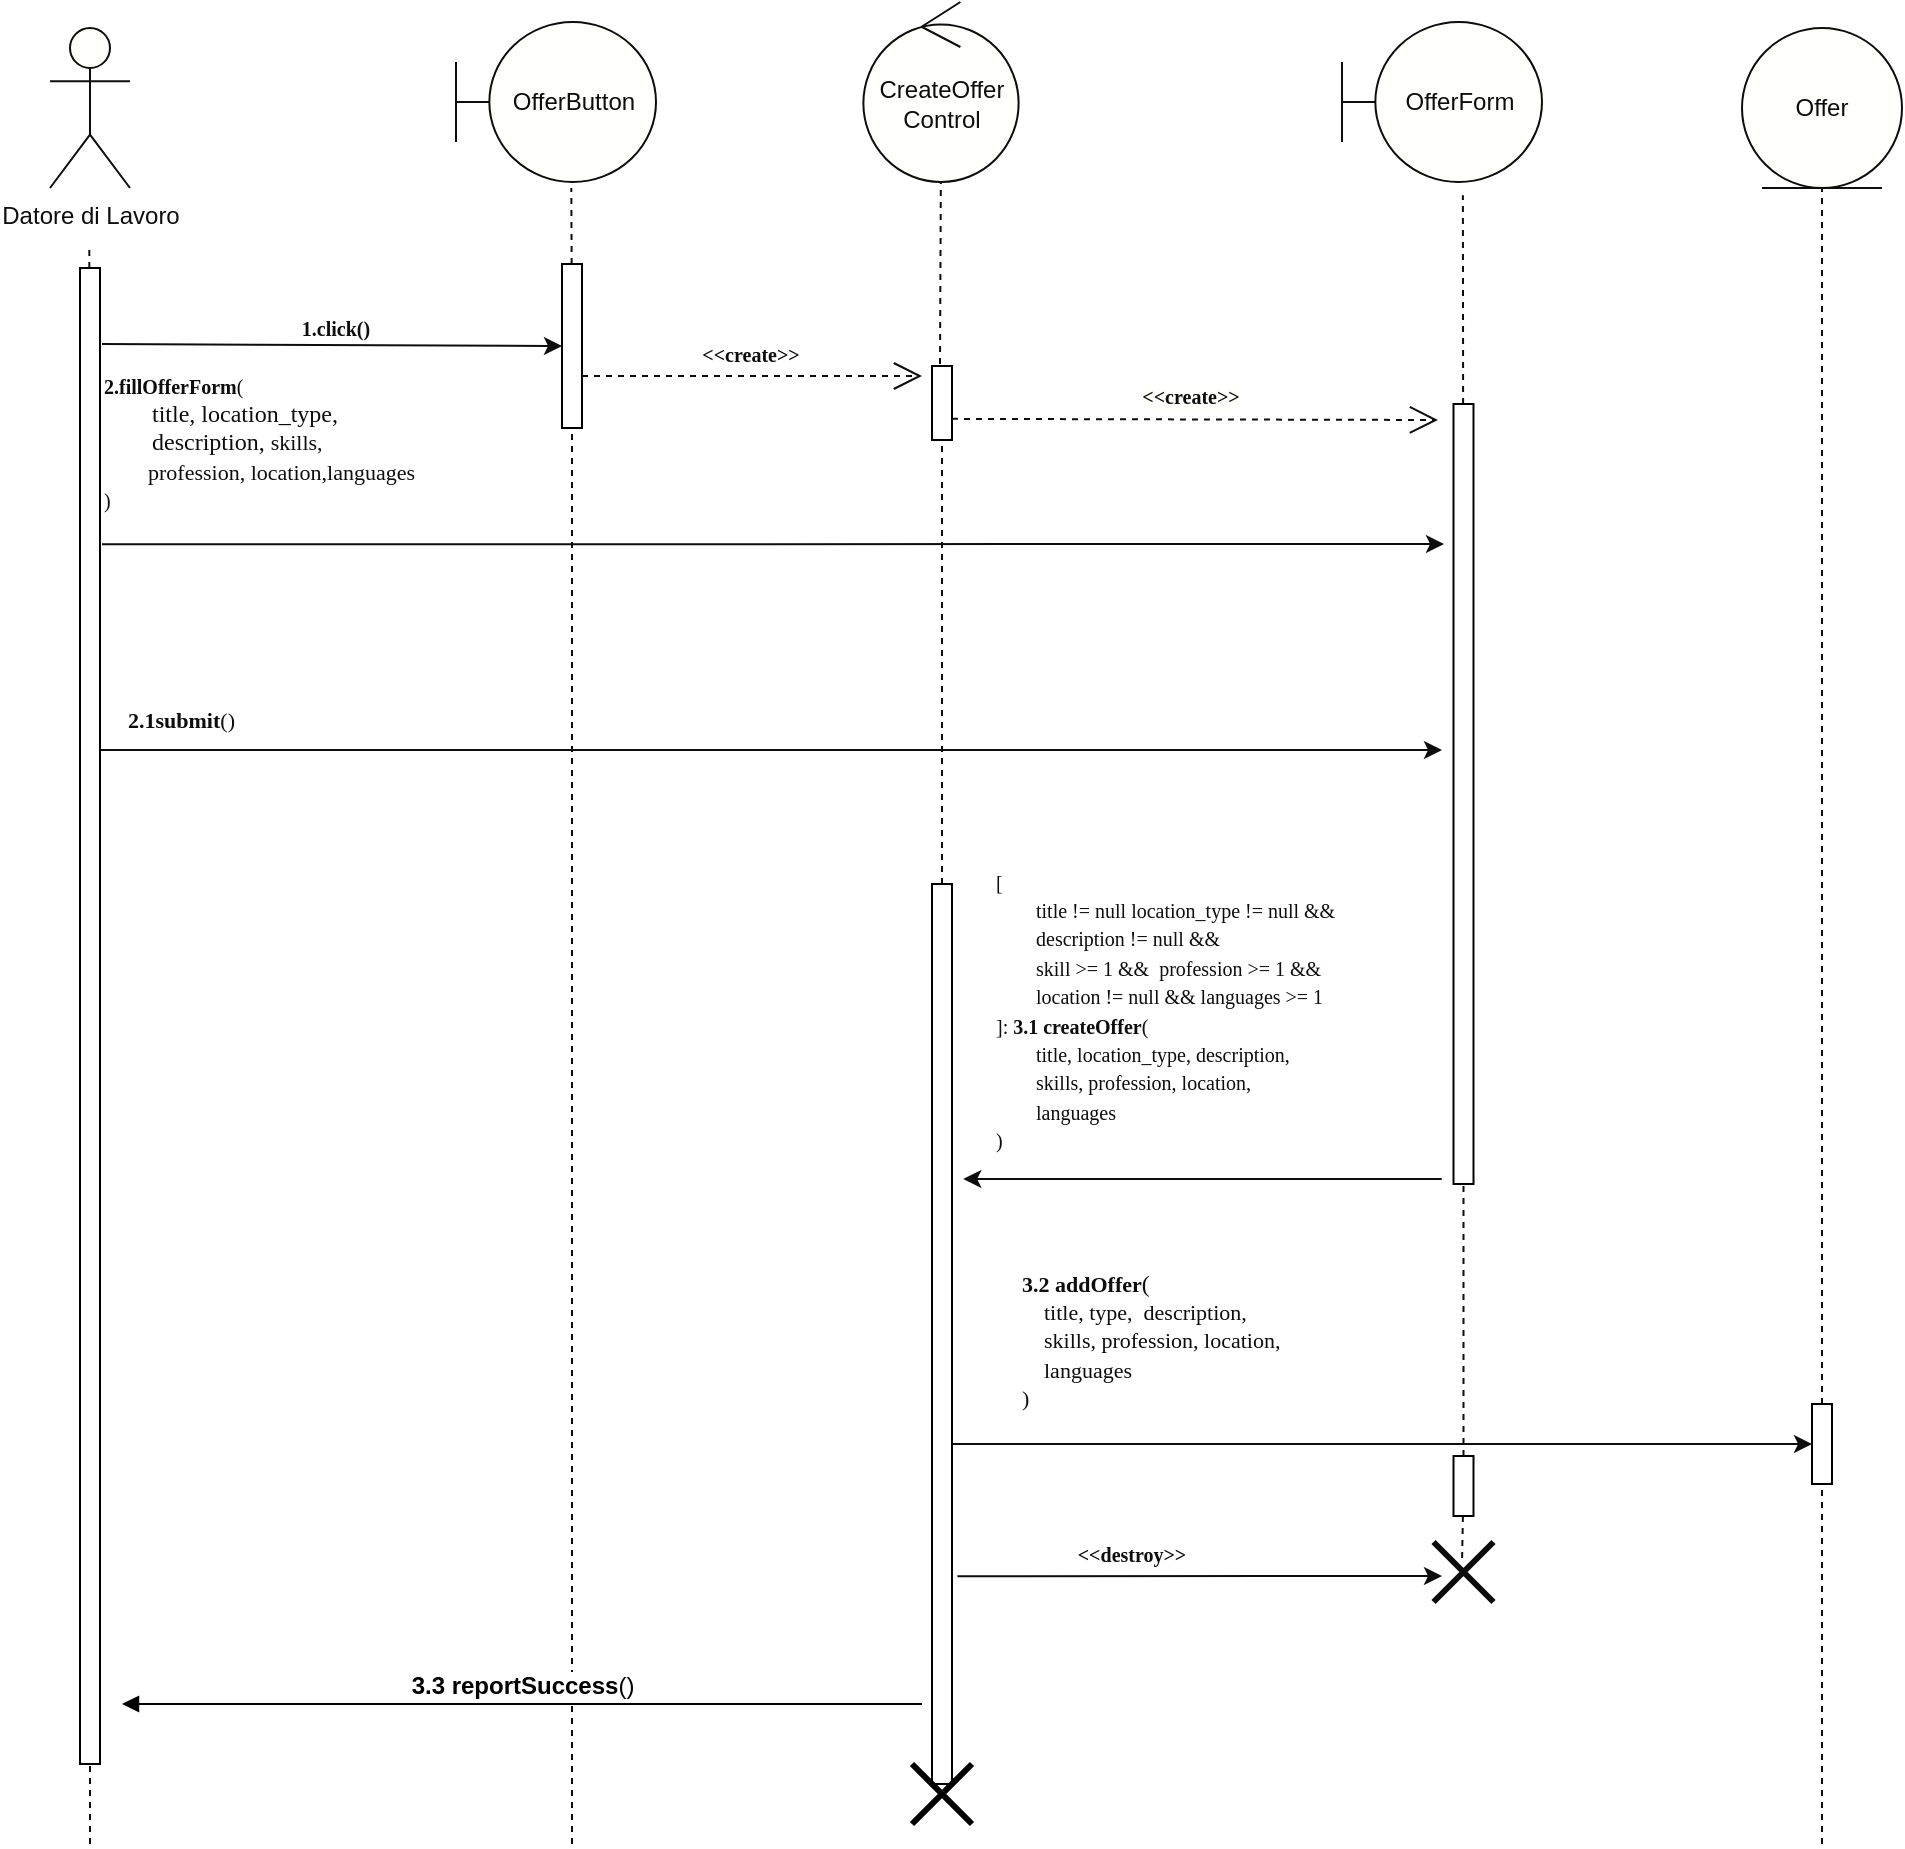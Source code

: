 <mxfile version="23.1.1" type="device">
  <diagram name="Pagina-1" id="gTgShQ79xlWHM4BhMIFA">
    <mxGraphModel dx="1224" dy="810" grid="1" gridSize="10" guides="1" tooltips="1" connect="1" arrows="1" fold="1" page="1" pageScale="1" pageWidth="1169" pageHeight="827" math="0" shadow="0">
      <root>
        <mxCell id="0" />
        <mxCell id="1" parent="0" />
        <mxCell id="1OhWma3IbFcb_nB9q1dT-1" value="&lt;font color=&quot;#0d0d0d&quot;&gt;Datore di Lavoro&lt;/font&gt;" style="shape=umlActor;verticalLabelPosition=bottom;verticalAlign=top;html=1;fillColor=#FFFFFC;strokeColor=#0D0D0D;" parent="1" vertex="1">
          <mxGeometry x="114" y="52" width="40" height="80" as="geometry" />
        </mxCell>
        <mxCell id="1OhWma3IbFcb_nB9q1dT-13" value="" style="endArrow=none;dashed=1;html=1;rounded=0;strokeColor=#0D0D0D;" parent="1" source="1OhWma3IbFcb_nB9q1dT-21" edge="1">
          <mxGeometry width="50" height="50" relative="1" as="geometry">
            <mxPoint x="374.66" y="572" as="sourcePoint" />
            <mxPoint x="374.66" y="132" as="targetPoint" />
          </mxGeometry>
        </mxCell>
        <mxCell id="1OhWma3IbFcb_nB9q1dT-14" value="" style="endArrow=none;dashed=1;html=1;rounded=0;entryX=0.499;entryY=0.996;entryDx=0;entryDy=0;strokeColor=#0D0D0D;entryPerimeter=0;" parent="1" target="1OhWma3IbFcb_nB9q1dT-37" edge="1">
          <mxGeometry width="50" height="50" relative="1" as="geometry">
            <mxPoint x="559" y="220" as="sourcePoint" />
            <mxPoint x="559.539" y="129.0" as="targetPoint" />
          </mxGeometry>
        </mxCell>
        <mxCell id="1OhWma3IbFcb_nB9q1dT-15" value="" style="endArrow=none;dashed=1;html=1;rounded=0;strokeColor=#0D0D0D;entryX=0.587;entryY=1.046;entryDx=0;entryDy=0;entryPerimeter=0;" parent="1" source="1OhWma3IbFcb_nB9q1dT-30" edge="1">
          <mxGeometry width="50" height="50" relative="1" as="geometry">
            <mxPoint x="820.75" y="608" as="sourcePoint" />
            <mxPoint x="820.45" y="135.68" as="targetPoint" />
          </mxGeometry>
        </mxCell>
        <mxCell id="1OhWma3IbFcb_nB9q1dT-16" value="" style="endArrow=none;dashed=1;html=1;rounded=0;entryX=0.5;entryY=1;entryDx=0;entryDy=0;strokeColor=#0D0D0D;" parent="1" source="1OhWma3IbFcb_nB9q1dT-52" target="1OhWma3IbFcb_nB9q1dT-36" edge="1">
          <mxGeometry width="50" height="50" relative="1" as="geometry">
            <mxPoint x="990" y="727" as="sourcePoint" />
            <mxPoint x="989.58" y="297" as="targetPoint" />
          </mxGeometry>
        </mxCell>
        <mxCell id="1OhWma3IbFcb_nB9q1dT-17" value="" style="endArrow=none;dashed=1;html=1;rounded=0;strokeColor=#0D0D0D;" parent="1" source="1OhWma3IbFcb_nB9q1dT-18" edge="1">
          <mxGeometry width="50" height="50" relative="1" as="geometry">
            <mxPoint x="133.66" y="602" as="sourcePoint" />
            <mxPoint x="133.66" y="162" as="targetPoint" />
          </mxGeometry>
        </mxCell>
        <mxCell id="1OhWma3IbFcb_nB9q1dT-19" value="" style="endArrow=none;dashed=1;html=1;rounded=0;strokeColor=#0D0D0D;" parent="1" target="1OhWma3IbFcb_nB9q1dT-18" edge="1">
          <mxGeometry width="50" height="50" relative="1" as="geometry">
            <mxPoint x="134" y="960" as="sourcePoint" />
            <mxPoint x="133.66" y="162" as="targetPoint" />
          </mxGeometry>
        </mxCell>
        <mxCell id="1OhWma3IbFcb_nB9q1dT-18" value="" style="rounded=0;whiteSpace=wrap;html=1;fillColor=none;" parent="1" vertex="1">
          <mxGeometry x="129" y="172" width="10" height="748" as="geometry" />
        </mxCell>
        <mxCell id="1OhWma3IbFcb_nB9q1dT-20" value="" style="endArrow=classic;html=1;rounded=0;strokeColor=#0D0D0D;entryX=0;entryY=0.5;entryDx=0;entryDy=0;" parent="1" target="1OhWma3IbFcb_nB9q1dT-21" edge="1">
          <mxGeometry width="50" height="50" relative="1" as="geometry">
            <mxPoint x="140" y="210" as="sourcePoint" />
            <mxPoint x="284" y="212" as="targetPoint" />
          </mxGeometry>
        </mxCell>
        <mxCell id="1OhWma3IbFcb_nB9q1dT-22" value="" style="endArrow=none;dashed=1;html=1;rounded=0;strokeColor=#0D0D0D;" parent="1" target="1OhWma3IbFcb_nB9q1dT-21" edge="1">
          <mxGeometry width="50" height="50" relative="1" as="geometry">
            <mxPoint x="375" y="960" as="sourcePoint" />
            <mxPoint x="374.66" y="132" as="targetPoint" />
          </mxGeometry>
        </mxCell>
        <mxCell id="1OhWma3IbFcb_nB9q1dT-21" value="" style="rounded=0;whiteSpace=wrap;html=1;strokeColor=default;fillColor=none;" parent="1" vertex="1">
          <mxGeometry x="370" y="170" width="10" height="82" as="geometry" />
        </mxCell>
        <mxCell id="1OhWma3IbFcb_nB9q1dT-23" value="&lt;span style=&quot;font-size: 10px;&quot;&gt;&lt;b style=&quot;&quot;&gt;&lt;font face=&quot;Verdana&quot;&gt;1.click()&lt;/font&gt;&lt;/b&gt;&lt;/span&gt;" style="text;html=1;strokeColor=none;fillColor=none;align=center;verticalAlign=middle;whiteSpace=wrap;rounded=0;fontColor=#0D0D0D;" parent="1" vertex="1">
          <mxGeometry x="236.75" y="196" width="40" height="11" as="geometry" />
        </mxCell>
        <mxCell id="1OhWma3IbFcb_nB9q1dT-25" value="" style="endArrow=none;dashed=1;html=1;rounded=0;strokeColor=#0D0D0D;" parent="1" source="1OhWma3IbFcb_nB9q1dT-35" target="1OhWma3IbFcb_nB9q1dT-24" edge="1">
          <mxGeometry width="50" height="50" relative="1" as="geometry">
            <mxPoint x="559.75" y="946" as="sourcePoint" />
            <mxPoint x="559.66" y="178" as="targetPoint" />
          </mxGeometry>
        </mxCell>
        <mxCell id="1OhWma3IbFcb_nB9q1dT-24" value="" style="rounded=0;whiteSpace=wrap;html=1;strokeColor=default;fillColor=none;" parent="1" vertex="1">
          <mxGeometry x="555" y="221" width="10" height="37" as="geometry" />
        </mxCell>
        <mxCell id="1OhWma3IbFcb_nB9q1dT-26" value="" style="endArrow=classic;html=1;rounded=0;fontColor=#0D0D0D;strokeColor=#0D0D0D;" parent="1" edge="1">
          <mxGeometry width="50" height="50" relative="1" as="geometry">
            <mxPoint x="140" y="310.16" as="sourcePoint" />
            <mxPoint x="811" y="310" as="targetPoint" />
          </mxGeometry>
        </mxCell>
        <mxCell id="1OhWma3IbFcb_nB9q1dT-28" value="&lt;font color=&quot;#0d0d0d&quot; style=&quot;font-size: 10px;&quot; face=&quot;Verdana&quot;&gt;&lt;b&gt;&amp;lt;&amp;lt;create&amp;gt;&amp;gt;&lt;/b&gt;&lt;/font&gt;" style="endArrow=open;endSize=12;dashed=1;html=1;rounded=0;strokeColor=#0D0D0D;labelBackgroundColor=none;" parent="1" edge="1">
          <mxGeometry x="-0.016" y="11" width="160" relative="1" as="geometry">
            <mxPoint x="380" y="226.0" as="sourcePoint" />
            <mxPoint x="550" y="226" as="targetPoint" />
            <mxPoint as="offset" />
          </mxGeometry>
        </mxCell>
        <mxCell id="1OhWma3IbFcb_nB9q1dT-29" value="&lt;font style=&quot;font-size: 10px;&quot; face=&quot;Verdana&quot;&gt;&lt;b&gt;&amp;lt;&amp;lt;create&amp;gt;&amp;gt;&lt;/b&gt;&lt;/font&gt;" style="endArrow=open;endSize=12;dashed=1;html=1;rounded=0;strokeColor=#0D0D0D;fontColor=#0D0D0D;labelBackgroundColor=#FFFFFC;" parent="1" edge="1">
          <mxGeometry x="-0.019" y="12" width="160" relative="1" as="geometry">
            <mxPoint x="565" y="247.43" as="sourcePoint" />
            <mxPoint x="808" y="248" as="targetPoint" />
            <mxPoint as="offset" />
          </mxGeometry>
        </mxCell>
        <mxCell id="1OhWma3IbFcb_nB9q1dT-31" value="" style="endArrow=none;dashed=1;html=1;rounded=0;strokeColor=#0D0D0D;" parent="1" source="1OhWma3IbFcb_nB9q1dT-56" target="1OhWma3IbFcb_nB9q1dT-30" edge="1">
          <mxGeometry width="50" height="50" relative="1" as="geometry">
            <mxPoint x="820.75" y="687" as="sourcePoint" />
            <mxPoint x="820.41" y="168" as="targetPoint" />
          </mxGeometry>
        </mxCell>
        <mxCell id="1OhWma3IbFcb_nB9q1dT-30" value="" style="rounded=0;whiteSpace=wrap;html=1;strokeColor=default;fillColor=none;" parent="1" vertex="1">
          <mxGeometry x="815.75" y="240" width="10" height="390" as="geometry" />
        </mxCell>
        <mxCell id="1OhWma3IbFcb_nB9q1dT-32" value="&lt;font face=&quot;Verdana&quot;&gt;&lt;font style=&quot;font-size: 10px;&quot;&gt;&lt;b style=&quot;&quot;&gt;2.fillOfferForm&lt;/b&gt;(&lt;br&gt;&lt;/font&gt;&lt;span style=&quot;white-space: pre;&quot;&gt;&#x9;&lt;/span&gt;title, location_type,&lt;br&gt;&lt;span style=&quot;white-space: pre;&quot;&gt;&#x9;&lt;/span&gt;description,&amp;nbsp;&lt;span style=&quot;font-size: 11px;&quot;&gt;skills,&lt;br&gt;&lt;span style=&quot;white-space: pre;&quot;&gt;&#x9;&lt;/span&gt;profession, location,&lt;/span&gt;&lt;span style=&quot;font-size: 11px;&quot;&gt;languages&lt;/span&gt;&lt;font style=&quot;font-size: 10px;&quot;&gt;&lt;br&gt;)&lt;/font&gt;&lt;/font&gt;" style="text;html=1;strokeColor=none;fillColor=none;align=left;verticalAlign=middle;whiteSpace=wrap;rounded=0;labelBackgroundColor=none;fontColor=#0D0D0D;" parent="1" vertex="1">
          <mxGeometry x="139" y="230" width="240" height="58" as="geometry" />
        </mxCell>
        <mxCell id="1OhWma3IbFcb_nB9q1dT-33" value="" style="endArrow=classic;html=1;rounded=0;strokeColor=#0D0D0D;" parent="1" edge="1">
          <mxGeometry width="50" height="50" relative="1" as="geometry">
            <mxPoint x="139" y="413" as="sourcePoint" />
            <mxPoint x="810" y="413" as="targetPoint" />
          </mxGeometry>
        </mxCell>
        <mxCell id="1OhWma3IbFcb_nB9q1dT-34" value="&lt;font face=&quot;Verdana&quot; style=&quot;font-size: 11px;&quot;&gt;&lt;b style=&quot;&quot;&gt;2.1submit&lt;/b&gt;()&lt;/font&gt;" style="text;html=1;strokeColor=none;fillColor=none;align=left;verticalAlign=middle;whiteSpace=wrap;rounded=0;fontColor=#0D0D0D;" parent="1" vertex="1">
          <mxGeometry x="150.75" y="382" width="86" height="32" as="geometry" />
        </mxCell>
        <mxCell id="1OhWma3IbFcb_nB9q1dT-36" value="Offer" style="ellipse;shape=umlEntity;whiteSpace=wrap;html=1;strokeColor=#0D0D0D;fontColor=#0D0D0D;fillColor=#FFFFFC;" parent="1" vertex="1">
          <mxGeometry x="960" y="52" width="80" height="80" as="geometry" />
        </mxCell>
        <mxCell id="1OhWma3IbFcb_nB9q1dT-37" value="CreateOffer&lt;br&gt;Control" style="ellipse;shape=umlControl;whiteSpace=wrap;html=1;strokeColor=#0D0D0D;fontColor=#0D0D0D;fillColor=#FFFFFC;" parent="1" vertex="1">
          <mxGeometry x="520.69" y="39" width="77.62" height="90" as="geometry" />
        </mxCell>
        <mxCell id="1OhWma3IbFcb_nB9q1dT-38" value="&lt;font color=&quot;#0d0d0d&quot;&gt;OfferButton&lt;/font&gt;" style="shape=umlBoundary;whiteSpace=wrap;html=1;strokeColor=#0D0D0D;fillColor=#FFFFFC;" parent="1" vertex="1">
          <mxGeometry x="317" y="49" width="100" height="80" as="geometry" />
        </mxCell>
        <mxCell id="1OhWma3IbFcb_nB9q1dT-39" value="OfferForm" style="shape=umlBoundary;whiteSpace=wrap;html=1;strokeColor=#0D0D0D;fontColor=#0D0D0D;fillColor=#FFFFFC;" parent="1" vertex="1">
          <mxGeometry x="760" y="49" width="100" height="80" as="geometry" />
        </mxCell>
        <mxCell id="1OhWma3IbFcb_nB9q1dT-41" value="&lt;font face=&quot;Verdana&quot;&gt;&lt;font style=&quot;font-size: 10px;&quot;&gt;[ &lt;br&gt;&lt;span style=&quot;white-space: pre;&quot;&gt;&#x9;&lt;/span&gt;title != null location_type != null &amp;amp;&amp;amp; &lt;span style=&quot;white-space: pre;&quot;&gt;&#x9;&lt;/span&gt;description != null &amp;amp;&amp;amp;&lt;br&gt;&lt;span style=&quot;white-space: pre;&quot;&gt;&#x9;&lt;/span&gt;skill &amp;gt;= 1 &amp;amp;&amp;amp;&amp;nbsp; profession &amp;gt;= 1 &amp;amp;&amp;amp;&lt;br&gt;&lt;span style=&quot;white-space: pre;&quot;&gt;&#x9;&lt;/span&gt;location != null &amp;amp;&amp;amp; languages &amp;gt;= 1&lt;br&gt;]: &lt;b style=&quot;&quot;&gt;3.1 createOffer&lt;/b&gt;(&lt;br&gt;&lt;span style=&quot;white-space: pre;&quot;&gt;&amp;nbsp;&amp;nbsp;&amp;nbsp;&amp;nbsp;&lt;span style=&quot;white-space: pre;&quot;&gt;&#x9;&lt;/span&gt;&lt;/span&gt;&lt;/font&gt;&lt;font style=&quot;font-size: 10px;&quot;&gt;title, location_type, description,&lt;/font&gt;&lt;br&gt;&lt;span style=&quot;font-size: 10px;&quot;&gt;&lt;span style=&quot;&quot;&gt;&lt;span style=&quot;white-space: pre;&quot;&gt;&amp;nbsp;&amp;nbsp;&amp;nbsp;&amp;nbsp;&lt;span style=&quot;white-space: pre;&quot;&gt;&#x9;&lt;/span&gt;&lt;/span&gt;&lt;/span&gt;skills,&amp;nbsp;&lt;/span&gt;&lt;span style=&quot;font-size: 10px;&quot;&gt;profession,&lt;span style=&quot;white-space: pre;&quot;&gt;&amp;nbsp;&lt;/span&gt;&lt;/span&gt;&lt;span style=&quot;font-size: 10px;&quot;&gt;location,&lt;/span&gt;&lt;br style=&quot;font-size: 10px;&quot;&gt;&lt;span style=&quot;font-size: 10px;&quot;&gt;&lt;span style=&quot;&quot;&gt;&amp;nbsp;&amp;nbsp;&amp;nbsp;&amp;nbsp;&lt;span style=&quot;white-space: pre;&quot;&gt;&amp;nbsp;&amp;nbsp;&amp;nbsp;&amp;nbsp;&lt;/span&gt;&lt;/span&gt;&lt;/span&gt;&lt;span style=&quot;font-size: 10px;&quot;&gt;languages&lt;/span&gt;&lt;font style=&quot;font-size: 10px;&quot;&gt;&lt;br&gt;)&lt;/font&gt;&lt;/font&gt;" style="text;html=1;strokeColor=none;fillColor=none;align=left;verticalAlign=middle;whiteSpace=wrap;rounded=0;fontColor=#0D0D0D;" parent="1" vertex="1">
          <mxGeometry x="584.75" y="457.5" width="225.25" height="170" as="geometry" />
        </mxCell>
        <mxCell id="1OhWma3IbFcb_nB9q1dT-47" value="" style="endArrow=classic;html=1;rounded=0;strokeColor=#0D0D0D;" parent="1" edge="1">
          <mxGeometry width="50" height="50" relative="1" as="geometry">
            <mxPoint x="809.87" y="627.5" as="sourcePoint" />
            <mxPoint x="570.62" y="627.5" as="targetPoint" />
          </mxGeometry>
        </mxCell>
        <mxCell id="1OhWma3IbFcb_nB9q1dT-49" value="" style="endArrow=classic;html=1;rounded=0;strokeColor=#0D0D0D;" parent="1" edge="1">
          <mxGeometry width="50" height="50" relative="1" as="geometry">
            <mxPoint x="567.72" y="826.17" as="sourcePoint" />
            <mxPoint x="810" y="826" as="targetPoint" />
          </mxGeometry>
        </mxCell>
        <mxCell id="1OhWma3IbFcb_nB9q1dT-50" value="&lt;font face=&quot;Verdana&quot;&gt;&lt;span style=&quot;font-size: 10px;&quot;&gt;&lt;b&gt;&amp;lt;&amp;lt;destroy&amp;gt;&amp;gt;&lt;/b&gt;&lt;/span&gt;&lt;/font&gt;" style="text;html=1;strokeColor=none;fillColor=none;align=center;verticalAlign=middle;whiteSpace=wrap;rounded=0;fontColor=#0D0D0D;" parent="1" vertex="1">
          <mxGeometry x="635.22" y="809" width="40" height="11" as="geometry" />
        </mxCell>
        <mxCell id="1OhWma3IbFcb_nB9q1dT-53" value="" style="endArrow=none;dashed=1;html=1;rounded=0;entryX=0.5;entryY=1;entryDx=0;entryDy=0;strokeColor=#0D0D0D;" parent="1" target="1OhWma3IbFcb_nB9q1dT-52" edge="1">
          <mxGeometry width="50" height="50" relative="1" as="geometry">
            <mxPoint x="1000" y="960" as="sourcePoint" />
            <mxPoint x="990" y="288" as="targetPoint" />
          </mxGeometry>
        </mxCell>
        <mxCell id="1OhWma3IbFcb_nB9q1dT-52" value="" style="rounded=0;whiteSpace=wrap;html=1;" parent="1" vertex="1">
          <mxGeometry x="995" y="740" width="10" height="40" as="geometry" />
        </mxCell>
        <mxCell id="1OhWma3IbFcb_nB9q1dT-54" value="" style="endArrow=classic;html=1;rounded=0;strokeColor=#0D0D0D;entryX=0;entryY=0.5;entryDx=0;entryDy=0;" parent="1" target="1OhWma3IbFcb_nB9q1dT-52" edge="1">
          <mxGeometry width="50" height="50" relative="1" as="geometry">
            <mxPoint x="565" y="760" as="sourcePoint" />
            <mxPoint x="924.75" y="760.5" as="targetPoint" />
          </mxGeometry>
        </mxCell>
        <mxCell id="1OhWma3IbFcb_nB9q1dT-55" value="" style="endArrow=none;dashed=1;html=1;rounded=0;strokeColor=#0D0D0D;" parent="1" source="1OhWma3IbFcb_nB9q1dT-56" edge="1">
          <mxGeometry width="50" height="50" relative="1" as="geometry">
            <mxPoint x="820.75" y="687" as="sourcePoint" />
            <mxPoint x="820" y="820" as="targetPoint" />
          </mxGeometry>
        </mxCell>
        <mxCell id="1OhWma3IbFcb_nB9q1dT-51" value="" style="shape=umlDestroy;whiteSpace=wrap;html=1;strokeWidth=3;targetShapes=umlLifeline;strokeColor=#0D0D0D;" parent="1" vertex="1">
          <mxGeometry x="805.75" y="809" width="30" height="30" as="geometry" />
        </mxCell>
        <mxCell id="1OhWma3IbFcb_nB9q1dT-58" value="&lt;font face=&quot;Verdana&quot;&gt;&lt;b style=&quot;font-size: 11px;&quot;&gt;3.2 addOffer&lt;/b&gt;(&lt;br style=&quot;font-size: 11px;&quot;&gt;&lt;span style=&quot;font-size: 11px;&quot;&gt;&lt;span style=&quot;white-space: pre;&quot;&gt;&amp;nbsp;&amp;nbsp;&amp;nbsp;&amp;nbsp;&lt;/span&gt;&lt;/span&gt;&lt;span style=&quot;font-size: 11px;&quot;&gt;title, type,&amp;nbsp; description,&lt;/span&gt;&lt;br style=&quot;font-size: 11px;&quot;&gt;&lt;span style=&quot;font-size: 11px;&quot;&gt;&lt;span style=&quot;white-space: pre;&quot;&gt;&amp;nbsp;&amp;nbsp;&amp;nbsp;&amp;nbsp;&lt;/span&gt;&lt;/span&gt;&lt;span style=&quot;font-size: 11px;&quot;&gt;skills, profession, location,&lt;/span&gt;&lt;br style=&quot;font-size: 11px;&quot;&gt;&lt;span style=&quot;font-size: 11px;&quot;&gt;&lt;span style=&quot;white-space: pre;&quot;&gt;&amp;nbsp;&amp;nbsp;&amp;nbsp;&amp;nbsp;&lt;/span&gt;&lt;/span&gt;&lt;span style=&quot;font-size: 11px;&quot;&gt;languages&lt;/span&gt;&lt;br style=&quot;font-size: 11px;&quot;&gt;&lt;span style=&quot;font-size: 11px;&quot;&gt;)&lt;/span&gt;&lt;/font&gt;" style="text;html=1;strokeColor=none;fillColor=none;align=left;verticalAlign=middle;whiteSpace=wrap;rounded=0;fontColor=#0D0D0D;" parent="1" vertex="1">
          <mxGeometry x="598.31" y="658.5" width="197.44" height="99" as="geometry" />
        </mxCell>
        <mxCell id="1OhWma3IbFcb_nB9q1dT-56" value="" style="rounded=0;whiteSpace=wrap;html=1;" parent="1" vertex="1">
          <mxGeometry x="815.75" y="766" width="10" height="30" as="geometry" />
        </mxCell>
        <mxCell id="1OhWma3IbFcb_nB9q1dT-35" value="" style="rounded=0;whiteSpace=wrap;html=1;strokeColor=default;fillColor=none;" parent="1" vertex="1">
          <mxGeometry x="555" y="480" width="10" height="450" as="geometry" />
        </mxCell>
        <mxCell id="Mz2E-e2bpPvzF0OKRcCu-1" value="&lt;span style=&quot;font-size: 12px;&quot;&gt;&lt;b&gt;3.3 reportSuccess&lt;/b&gt;()&lt;/span&gt;" style="html=1;verticalAlign=bottom;endArrow=block;curved=0;rounded=0;" parent="1" edge="1">
          <mxGeometry width="80" relative="1" as="geometry">
            <mxPoint x="550" y="890" as="sourcePoint" />
            <mxPoint x="150" y="890" as="targetPoint" />
          </mxGeometry>
        </mxCell>
        <mxCell id="Mz2E-e2bpPvzF0OKRcCu-2" value="" style="shape=umlDestroy;whiteSpace=wrap;html=1;strokeWidth=3;targetShapes=umlLifeline;" parent="1" vertex="1">
          <mxGeometry x="545" y="920" width="30" height="30" as="geometry" />
        </mxCell>
      </root>
    </mxGraphModel>
  </diagram>
</mxfile>
